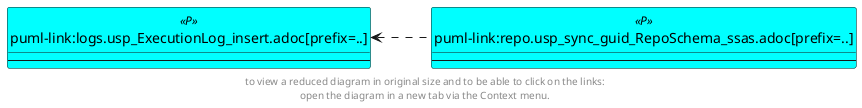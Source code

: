 @startuml
left to right direction
'top to bottom direction
hide circle
'avoide "." issues:
set namespaceSeparator none


skinparam class {
  BackgroundColor White
  BackgroundColor<<FN>> Yellow
  BackgroundColor<<FS>> Yellow
  BackgroundColor<<FT>> LightGray
  BackgroundColor<<IF>> Yellow
  BackgroundColor<<IS>> Yellow
  BackgroundColor<<P>> Aqua
  BackgroundColor<<PC>> Aqua
  BackgroundColor<<SN>> Yellow
  BackgroundColor<<SO>> SlateBlue
  BackgroundColor<<TF>> LightGray
  BackgroundColor<<TR>> Tomato
  BackgroundColor<<U>> White
  BackgroundColor<<V>> WhiteSmoke
  BackgroundColor<<X>> Aqua
}


entity "puml-link:logs.usp_ExecutionLog_insert.adoc[prefix=..]" as logs.usp_ExecutionLog_insert << P >> {
  --
}

entity "puml-link:repo.usp_sync_guid_RepoSchema_ssas.adoc[prefix=..]" as repo.usp_sync_guid_RepoSchema_ssas << P >> {
  --
}

logs.usp_ExecutionLog_insert <.. repo.usp_sync_guid_RepoSchema_ssas
footer
to view a reduced diagram in original size and to be able to click on the links:
open the diagram in a new tab via the Context menu.
end footer

@enduml


